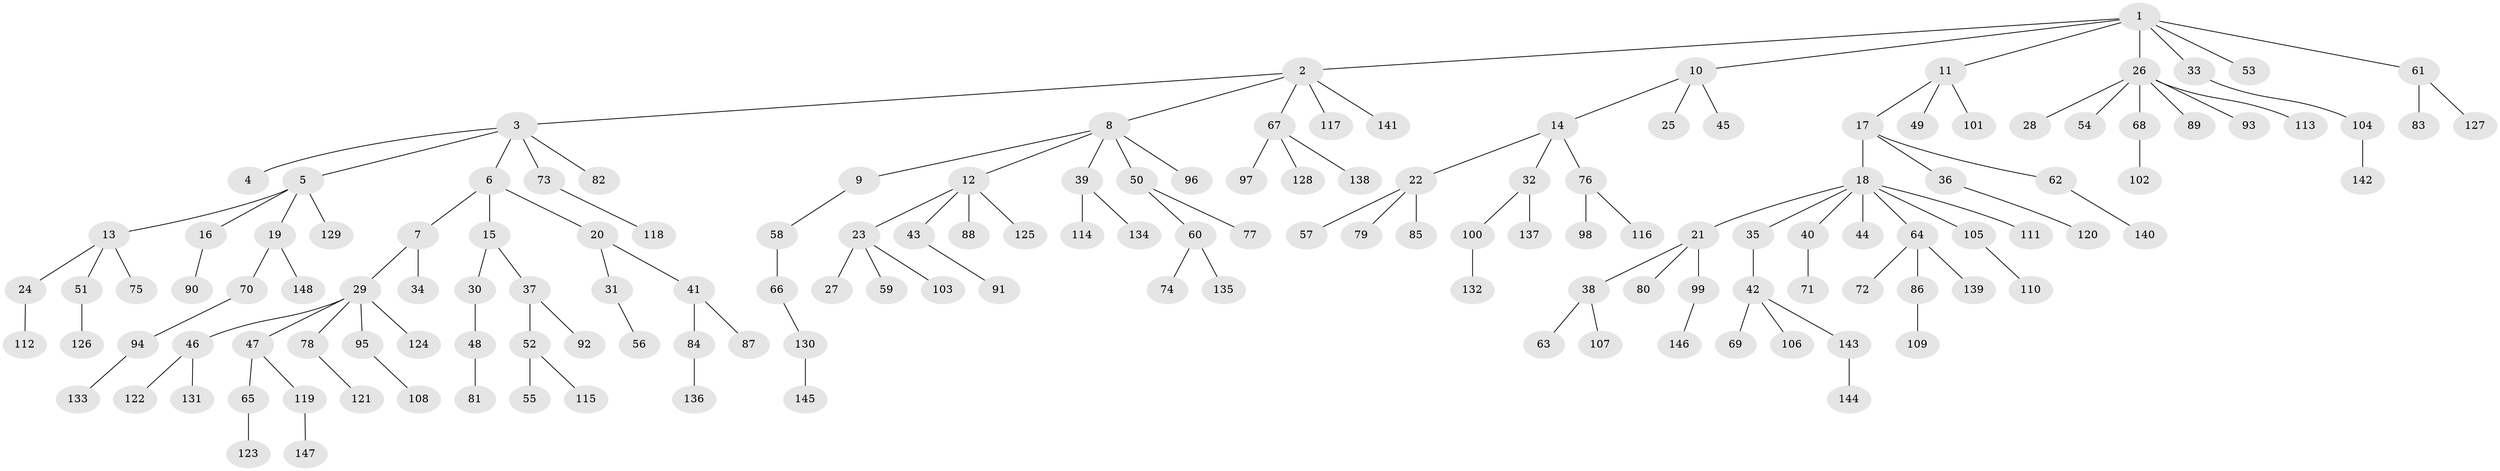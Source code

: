 // Generated by graph-tools (version 1.1) at 2025/26/03/09/25 03:26:23]
// undirected, 148 vertices, 147 edges
graph export_dot {
graph [start="1"]
  node [color=gray90,style=filled];
  1;
  2;
  3;
  4;
  5;
  6;
  7;
  8;
  9;
  10;
  11;
  12;
  13;
  14;
  15;
  16;
  17;
  18;
  19;
  20;
  21;
  22;
  23;
  24;
  25;
  26;
  27;
  28;
  29;
  30;
  31;
  32;
  33;
  34;
  35;
  36;
  37;
  38;
  39;
  40;
  41;
  42;
  43;
  44;
  45;
  46;
  47;
  48;
  49;
  50;
  51;
  52;
  53;
  54;
  55;
  56;
  57;
  58;
  59;
  60;
  61;
  62;
  63;
  64;
  65;
  66;
  67;
  68;
  69;
  70;
  71;
  72;
  73;
  74;
  75;
  76;
  77;
  78;
  79;
  80;
  81;
  82;
  83;
  84;
  85;
  86;
  87;
  88;
  89;
  90;
  91;
  92;
  93;
  94;
  95;
  96;
  97;
  98;
  99;
  100;
  101;
  102;
  103;
  104;
  105;
  106;
  107;
  108;
  109;
  110;
  111;
  112;
  113;
  114;
  115;
  116;
  117;
  118;
  119;
  120;
  121;
  122;
  123;
  124;
  125;
  126;
  127;
  128;
  129;
  130;
  131;
  132;
  133;
  134;
  135;
  136;
  137;
  138;
  139;
  140;
  141;
  142;
  143;
  144;
  145;
  146;
  147;
  148;
  1 -- 2;
  1 -- 10;
  1 -- 11;
  1 -- 26;
  1 -- 33;
  1 -- 53;
  1 -- 61;
  2 -- 3;
  2 -- 8;
  2 -- 67;
  2 -- 117;
  2 -- 141;
  3 -- 4;
  3 -- 5;
  3 -- 6;
  3 -- 73;
  3 -- 82;
  5 -- 13;
  5 -- 16;
  5 -- 19;
  5 -- 129;
  6 -- 7;
  6 -- 15;
  6 -- 20;
  7 -- 29;
  7 -- 34;
  8 -- 9;
  8 -- 12;
  8 -- 39;
  8 -- 50;
  8 -- 96;
  9 -- 58;
  10 -- 14;
  10 -- 25;
  10 -- 45;
  11 -- 17;
  11 -- 49;
  11 -- 101;
  12 -- 23;
  12 -- 43;
  12 -- 88;
  12 -- 125;
  13 -- 24;
  13 -- 51;
  13 -- 75;
  14 -- 22;
  14 -- 32;
  14 -- 76;
  15 -- 30;
  15 -- 37;
  16 -- 90;
  17 -- 18;
  17 -- 36;
  17 -- 62;
  18 -- 21;
  18 -- 35;
  18 -- 40;
  18 -- 44;
  18 -- 64;
  18 -- 105;
  18 -- 111;
  19 -- 70;
  19 -- 148;
  20 -- 31;
  20 -- 41;
  21 -- 38;
  21 -- 80;
  21 -- 99;
  22 -- 57;
  22 -- 79;
  22 -- 85;
  23 -- 27;
  23 -- 59;
  23 -- 103;
  24 -- 112;
  26 -- 28;
  26 -- 54;
  26 -- 68;
  26 -- 89;
  26 -- 93;
  26 -- 113;
  29 -- 46;
  29 -- 47;
  29 -- 78;
  29 -- 95;
  29 -- 124;
  30 -- 48;
  31 -- 56;
  32 -- 100;
  32 -- 137;
  33 -- 104;
  35 -- 42;
  36 -- 120;
  37 -- 52;
  37 -- 92;
  38 -- 63;
  38 -- 107;
  39 -- 114;
  39 -- 134;
  40 -- 71;
  41 -- 84;
  41 -- 87;
  42 -- 69;
  42 -- 106;
  42 -- 143;
  43 -- 91;
  46 -- 122;
  46 -- 131;
  47 -- 65;
  47 -- 119;
  48 -- 81;
  50 -- 60;
  50 -- 77;
  51 -- 126;
  52 -- 55;
  52 -- 115;
  58 -- 66;
  60 -- 74;
  60 -- 135;
  61 -- 83;
  61 -- 127;
  62 -- 140;
  64 -- 72;
  64 -- 86;
  64 -- 139;
  65 -- 123;
  66 -- 130;
  67 -- 97;
  67 -- 128;
  67 -- 138;
  68 -- 102;
  70 -- 94;
  73 -- 118;
  76 -- 98;
  76 -- 116;
  78 -- 121;
  84 -- 136;
  86 -- 109;
  94 -- 133;
  95 -- 108;
  99 -- 146;
  100 -- 132;
  104 -- 142;
  105 -- 110;
  119 -- 147;
  130 -- 145;
  143 -- 144;
}
